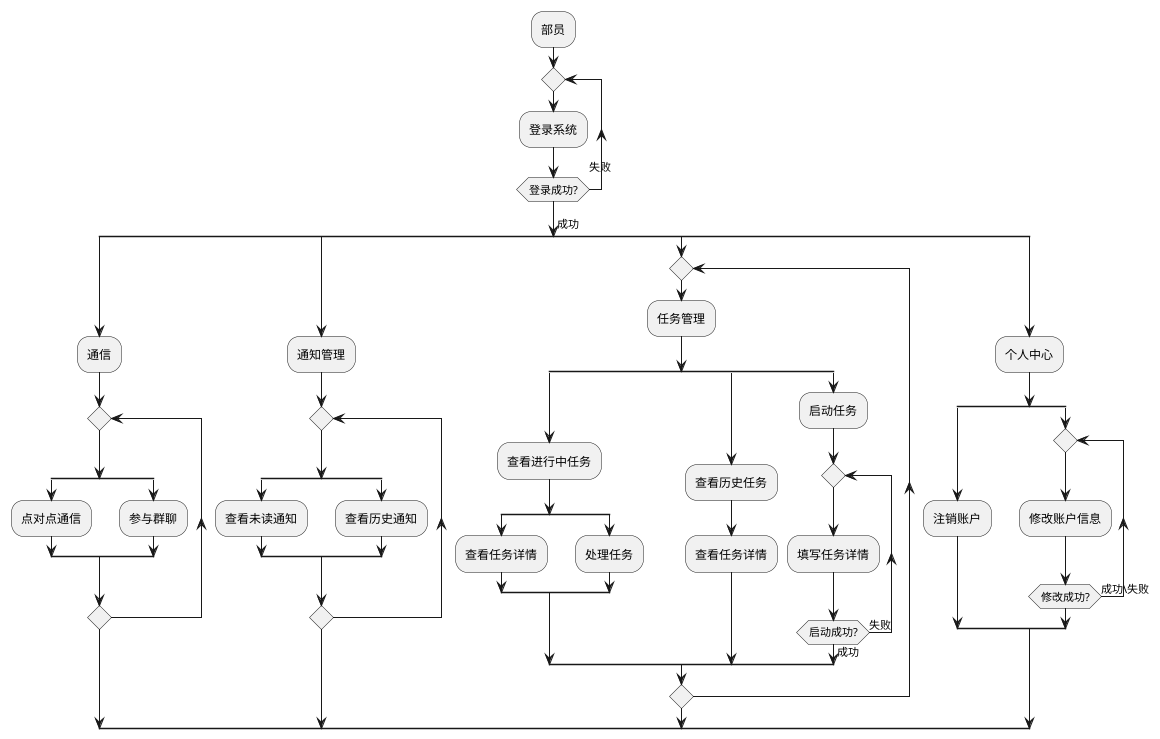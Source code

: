 @startuml
:部员;
repeat
  :登录系统;
repeat while (登录成功?) is (失败\n) not (\n成功)
split
  :通信;
  repeat
    split
      :点对点通信;
    split again
      :参与群聊;
    end split
  repeat while 
split again
  :通知管理;
  repeat
    split
      :查看未读通知;
    split again
      :查看历史通知;
    end split
  repeat while
split again
  repeat
    :任务管理;
    split
      :查看进行中任务;
      split
        :查看任务详情;
      split again
        :处理任务;
      end split
    split again
      :查看历史任务;
      :查看任务详情;
    split again
      :启动任务;
      repeat
        :填写任务详情;
      repeat while (启动成功?) is (失败) not (成功)
    end split
  repeat while
split again
  :个人中心;
  split
    :注销账户;
  split again
    repeat
      :修改账户信息;
    repeat while (修改成功?) is (成功\失败)
  end split
end split
@enduml